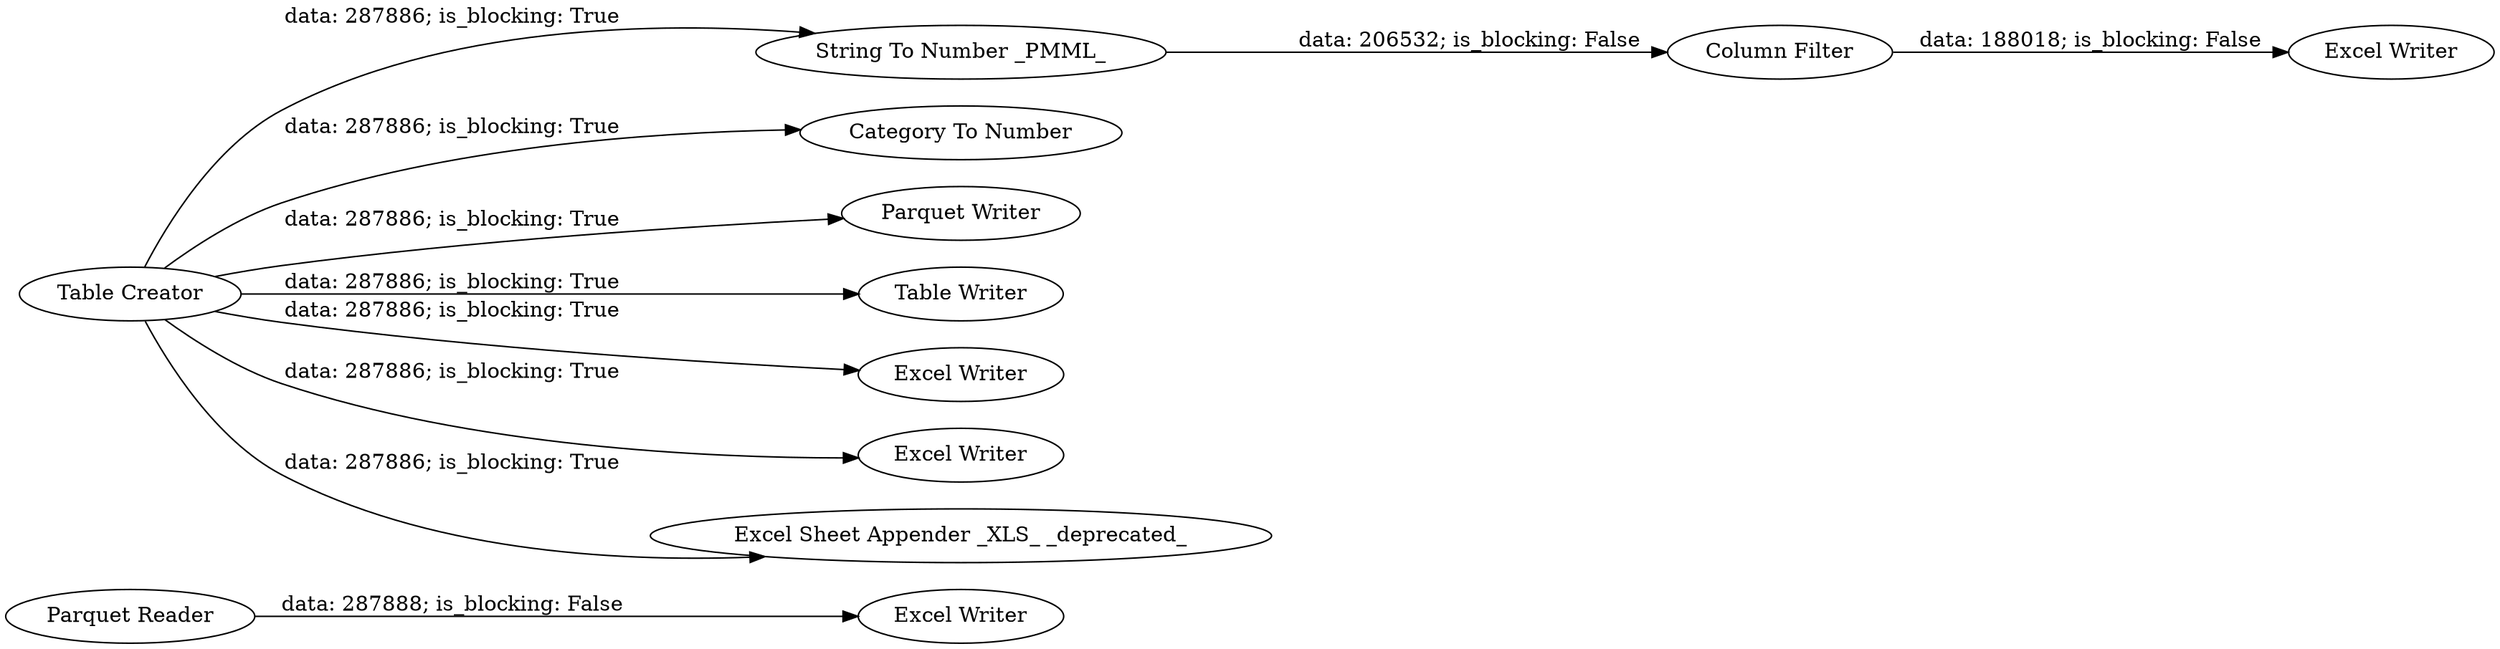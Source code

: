 digraph {
	"-1267864946548595748_1042" [label="Parquet Reader"]
	"-1267864946548595748_1047" [label="String To Number _PMML_"]
	"-1267864946548595748_1048" [label="Excel Writer"]
	"-1267864946548595748_1" [label="Table Creator"]
	"-1267864946548595748_1046" [label="Category To Number"]
	"-1267864946548595748_1043" [label="Parquet Writer"]
	"-1267864946548595748_1041" [label="Table Writer"]
	"-1267864946548595748_1044" [label="Excel Writer"]
	"-1267864946548595748_1049" [label="Column Filter"]
	"-1267864946548595748_2" [label="Excel Writer"]
	"-1267864946548595748_1045" [label="Excel Writer"]
	"-1267864946548595748_1040" [label="Excel Sheet Appender _XLS_ _deprecated_"]
	"-1267864946548595748_1" -> "-1267864946548595748_1040" [label="data: 287886; is_blocking: True"]
	"-1267864946548595748_1" -> "-1267864946548595748_1046" [label="data: 287886; is_blocking: True"]
	"-1267864946548595748_1" -> "-1267864946548595748_1043" [label="data: 287886; is_blocking: True"]
	"-1267864946548595748_1" -> "-1267864946548595748_1041" [label="data: 287886; is_blocking: True"]
	"-1267864946548595748_1" -> "-1267864946548595748_1045" [label="data: 287886; is_blocking: True"]
	"-1267864946548595748_1049" -> "-1267864946548595748_1048" [label="data: 188018; is_blocking: False"]
	"-1267864946548595748_1" -> "-1267864946548595748_2" [label="data: 287886; is_blocking: True"]
	"-1267864946548595748_1047" -> "-1267864946548595748_1049" [label="data: 206532; is_blocking: False"]
	"-1267864946548595748_1042" -> "-1267864946548595748_1044" [label="data: 287888; is_blocking: False"]
	"-1267864946548595748_1" -> "-1267864946548595748_1047" [label="data: 287886; is_blocking: True"]
	rankdir=LR
}
